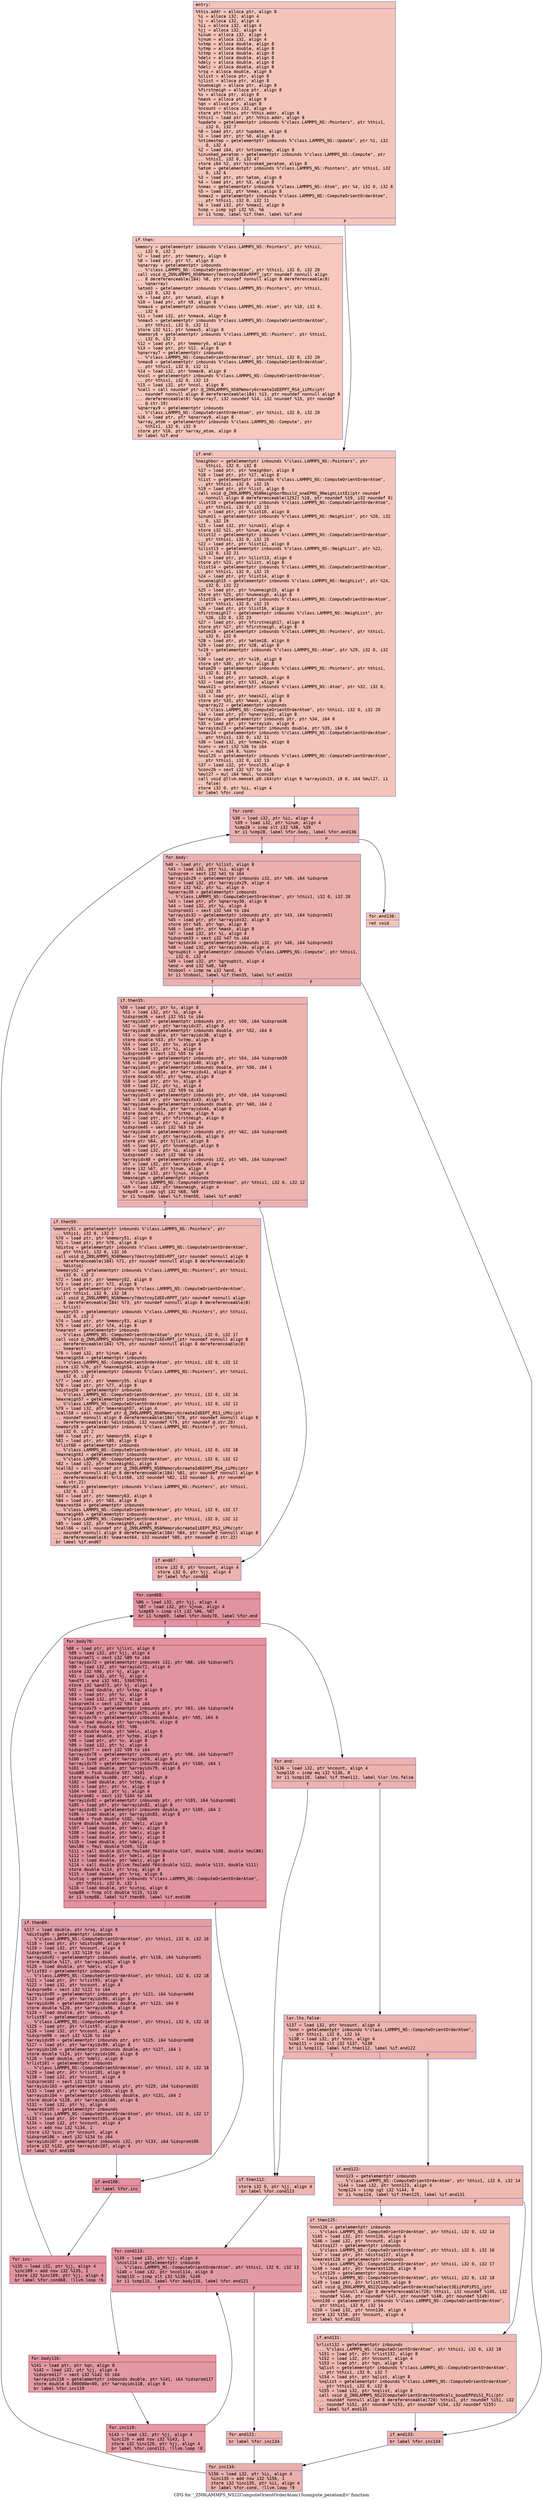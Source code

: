 digraph "CFG for '_ZN9LAMMPS_NS22ComputeOrientOrderAtom15compute_peratomEv' function" {
	label="CFG for '_ZN9LAMMPS_NS22ComputeOrientOrderAtom15compute_peratomEv' function";

	Node0x56462c0d3560 [shape=record,color="#3d50c3ff", style=filled, fillcolor="#e97a5f70" fontname="Courier",label="{entry:\l|  %this.addr = alloca ptr, align 8\l  %i = alloca i32, align 4\l  %j = alloca i32, align 4\l  %ii = alloca i32, align 4\l  %jj = alloca i32, align 4\l  %inum = alloca i32, align 4\l  %jnum = alloca i32, align 4\l  %xtmp = alloca double, align 8\l  %ytmp = alloca double, align 8\l  %ztmp = alloca double, align 8\l  %delx = alloca double, align 8\l  %dely = alloca double, align 8\l  %delz = alloca double, align 8\l  %rsq = alloca double, align 8\l  %ilist = alloca ptr, align 8\l  %jlist = alloca ptr, align 8\l  %numneigh = alloca ptr, align 8\l  %firstneigh = alloca ptr, align 8\l  %x = alloca ptr, align 8\l  %mask = alloca ptr, align 8\l  %qn = alloca ptr, align 8\l  %ncount = alloca i32, align 4\l  store ptr %this, ptr %this.addr, align 8\l  %this1 = load ptr, ptr %this.addr, align 8\l  %update = getelementptr inbounds %\"class.LAMMPS_NS::Pointers\", ptr %this1,\l... i32 0, i32 7\l  %0 = load ptr, ptr %update, align 8\l  %1 = load ptr, ptr %0, align 8\l  %ntimestep = getelementptr inbounds %\"class.LAMMPS_NS::Update\", ptr %1, i32\l... 0, i32 4\l  %2 = load i64, ptr %ntimestep, align 8\l  %invoked_peratom = getelementptr inbounds %\"class.LAMMPS_NS::Compute\", ptr\l... %this1, i32 0, i32 47\l  store i64 %2, ptr %invoked_peratom, align 8\l  %atom = getelementptr inbounds %\"class.LAMMPS_NS::Pointers\", ptr %this1, i32\l... 0, i32 6\l  %3 = load ptr, ptr %atom, align 8\l  %4 = load ptr, ptr %3, align 8\l  %nmax = getelementptr inbounds %\"class.LAMMPS_NS::Atom\", ptr %4, i32 0, i32 6\l  %5 = load i32, ptr %nmax, align 8\l  %nmax2 = getelementptr inbounds %\"class.LAMMPS_NS::ComputeOrientOrderAtom\",\l... ptr %this1, i32 0, i32 11\l  %6 = load i32, ptr %nmax2, align 8\l  %cmp = icmp sgt i32 %5, %6\l  br i1 %cmp, label %if.then, label %if.end\l|{<s0>T|<s1>F}}"];
	Node0x56462c0d3560:s0 -> Node0x56462c0d5860[tooltip="entry -> if.then\nProbability 50.00%" ];
	Node0x56462c0d3560:s1 -> Node0x56462c0d58d0[tooltip="entry -> if.end\nProbability 50.00%" ];
	Node0x56462c0d5860 [shape=record,color="#3d50c3ff", style=filled, fillcolor="#ed836670" fontname="Courier",label="{if.then:\l|  %memory = getelementptr inbounds %\"class.LAMMPS_NS::Pointers\", ptr %this1,\l... i32 0, i32 2\l  %7 = load ptr, ptr %memory, align 8\l  %8 = load ptr, ptr %7, align 8\l  %qnarray = getelementptr inbounds\l... %\"class.LAMMPS_NS::ComputeOrientOrderAtom\", ptr %this1, i32 0, i32 20\l  call void @_ZN9LAMMPS_NS6Memory7destroyIdEEvRPPT_(ptr noundef nonnull align\l... 8 dereferenceable(184) %8, ptr noundef nonnull align 8 dereferenceable(8)\l... %qnarray)\l  %atom3 = getelementptr inbounds %\"class.LAMMPS_NS::Pointers\", ptr %this1,\l... i32 0, i32 6\l  %9 = load ptr, ptr %atom3, align 8\l  %10 = load ptr, ptr %9, align 8\l  %nmax4 = getelementptr inbounds %\"class.LAMMPS_NS::Atom\", ptr %10, i32 0,\l... i32 6\l  %11 = load i32, ptr %nmax4, align 8\l  %nmax5 = getelementptr inbounds %\"class.LAMMPS_NS::ComputeOrientOrderAtom\",\l... ptr %this1, i32 0, i32 11\l  store i32 %11, ptr %nmax5, align 8\l  %memory6 = getelementptr inbounds %\"class.LAMMPS_NS::Pointers\", ptr %this1,\l... i32 0, i32 2\l  %12 = load ptr, ptr %memory6, align 8\l  %13 = load ptr, ptr %12, align 8\l  %qnarray7 = getelementptr inbounds\l... %\"class.LAMMPS_NS::ComputeOrientOrderAtom\", ptr %this1, i32 0, i32 20\l  %nmax8 = getelementptr inbounds %\"class.LAMMPS_NS::ComputeOrientOrderAtom\",\l... ptr %this1, i32 0, i32 11\l  %14 = load i32, ptr %nmax8, align 8\l  %ncol = getelementptr inbounds %\"class.LAMMPS_NS::ComputeOrientOrderAtom\",\l... ptr %this1, i32 0, i32 13\l  %15 = load i32, ptr %ncol, align 8\l  %call = call noundef ptr @_ZN9LAMMPS_NS6Memory6createIdEEPPT_RS4_iiPKc(ptr\l... noundef nonnull align 8 dereferenceable(184) %13, ptr noundef nonnull align 8\l... dereferenceable(8) %qnarray7, i32 noundef %14, i32 noundef %15, ptr noundef\l... @.str.19)\l  %qnarray9 = getelementptr inbounds\l... %\"class.LAMMPS_NS::ComputeOrientOrderAtom\", ptr %this1, i32 0, i32 20\l  %16 = load ptr, ptr %qnarray9, align 8\l  %array_atom = getelementptr inbounds %\"class.LAMMPS_NS::Compute\", ptr\l... %this1, i32 0, i32 9\l  store ptr %16, ptr %array_atom, align 8\l  br label %if.end\l}"];
	Node0x56462c0d5860 -> Node0x56462c0d58d0[tooltip="if.then -> if.end\nProbability 100.00%" ];
	Node0x56462c0d58d0 [shape=record,color="#3d50c3ff", style=filled, fillcolor="#e97a5f70" fontname="Courier",label="{if.end:\l|  %neighbor = getelementptr inbounds %\"class.LAMMPS_NS::Pointers\", ptr\l... %this1, i32 0, i32 8\l  %17 = load ptr, ptr %neighbor, align 8\l  %18 = load ptr, ptr %17, align 8\l  %list = getelementptr inbounds %\"class.LAMMPS_NS::ComputeOrientOrderAtom\",\l... ptr %this1, i32 0, i32 15\l  %19 = load ptr, ptr %list, align 8\l  call void @_ZN9LAMMPS_NS8Neighbor9build_oneEPNS_9NeighListEi(ptr noundef\l... nonnull align 8 dereferenceable(1252) %18, ptr noundef %19, i32 noundef 0)\l  %list10 = getelementptr inbounds %\"class.LAMMPS_NS::ComputeOrientOrderAtom\",\l... ptr %this1, i32 0, i32 15\l  %20 = load ptr, ptr %list10, align 8\l  %inum11 = getelementptr inbounds %\"class.LAMMPS_NS::NeighList\", ptr %20, i32\l... 0, i32 19\l  %21 = load i32, ptr %inum11, align 4\l  store i32 %21, ptr %inum, align 4\l  %list12 = getelementptr inbounds %\"class.LAMMPS_NS::ComputeOrientOrderAtom\",\l... ptr %this1, i32 0, i32 15\l  %22 = load ptr, ptr %list12, align 8\l  %ilist13 = getelementptr inbounds %\"class.LAMMPS_NS::NeighList\", ptr %22,\l... i32 0, i32 21\l  %23 = load ptr, ptr %ilist13, align 8\l  store ptr %23, ptr %ilist, align 8\l  %list14 = getelementptr inbounds %\"class.LAMMPS_NS::ComputeOrientOrderAtom\",\l... ptr %this1, i32 0, i32 15\l  %24 = load ptr, ptr %list14, align 8\l  %numneigh15 = getelementptr inbounds %\"class.LAMMPS_NS::NeighList\", ptr %24,\l... i32 0, i32 22\l  %25 = load ptr, ptr %numneigh15, align 8\l  store ptr %25, ptr %numneigh, align 8\l  %list16 = getelementptr inbounds %\"class.LAMMPS_NS::ComputeOrientOrderAtom\",\l... ptr %this1, i32 0, i32 15\l  %26 = load ptr, ptr %list16, align 8\l  %firstneigh17 = getelementptr inbounds %\"class.LAMMPS_NS::NeighList\", ptr\l... %26, i32 0, i32 23\l  %27 = load ptr, ptr %firstneigh17, align 8\l  store ptr %27, ptr %firstneigh, align 8\l  %atom18 = getelementptr inbounds %\"class.LAMMPS_NS::Pointers\", ptr %this1,\l... i32 0, i32 6\l  %28 = load ptr, ptr %atom18, align 8\l  %29 = load ptr, ptr %28, align 8\l  %x19 = getelementptr inbounds %\"class.LAMMPS_NS::Atom\", ptr %29, i32 0, i32\l... 37\l  %30 = load ptr, ptr %x19, align 8\l  store ptr %30, ptr %x, align 8\l  %atom20 = getelementptr inbounds %\"class.LAMMPS_NS::Pointers\", ptr %this1,\l... i32 0, i32 6\l  %31 = load ptr, ptr %atom20, align 8\l  %32 = load ptr, ptr %31, align 8\l  %mask21 = getelementptr inbounds %\"class.LAMMPS_NS::Atom\", ptr %32, i32 0,\l... i32 35\l  %33 = load ptr, ptr %mask21, align 8\l  store ptr %33, ptr %mask, align 8\l  %qnarray22 = getelementptr inbounds\l... %\"class.LAMMPS_NS::ComputeOrientOrderAtom\", ptr %this1, i32 0, i32 20\l  %34 = load ptr, ptr %qnarray22, align 8\l  %arrayidx = getelementptr inbounds ptr, ptr %34, i64 0\l  %35 = load ptr, ptr %arrayidx, align 8\l  %arrayidx23 = getelementptr inbounds double, ptr %35, i64 0\l  %nmax24 = getelementptr inbounds %\"class.LAMMPS_NS::ComputeOrientOrderAtom\",\l... ptr %this1, i32 0, i32 11\l  %36 = load i32, ptr %nmax24, align 8\l  %conv = sext i32 %36 to i64\l  %mul = mul i64 8, %conv\l  %ncol25 = getelementptr inbounds %\"class.LAMMPS_NS::ComputeOrientOrderAtom\",\l... ptr %this1, i32 0, i32 13\l  %37 = load i32, ptr %ncol25, align 8\l  %conv26 = sext i32 %37 to i64\l  %mul27 = mul i64 %mul, %conv26\l  call void @llvm.memset.p0.i64(ptr align 8 %arrayidx23, i8 0, i64 %mul27, i1\l... false)\l  store i32 0, ptr %ii, align 4\l  br label %for.cond\l}"];
	Node0x56462c0d58d0 -> Node0x56462c0d9940[tooltip="if.end -> for.cond\nProbability 100.00%" ];
	Node0x56462c0d9940 [shape=record,color="#3d50c3ff", style=filled, fillcolor="#d24b4070" fontname="Courier",label="{for.cond:\l|  %38 = load i32, ptr %ii, align 4\l  %39 = load i32, ptr %inum, align 4\l  %cmp28 = icmp slt i32 %38, %39\l  br i1 %cmp28, label %for.body, label %for.end136\l|{<s0>T|<s1>F}}"];
	Node0x56462c0d9940:s0 -> Node0x56462c0d9b90[tooltip="for.cond -> for.body\nProbability 96.88%" ];
	Node0x56462c0d9940:s1 -> Node0x56462c0d9be0[tooltip="for.cond -> for.end136\nProbability 3.12%" ];
	Node0x56462c0d9b90 [shape=record,color="#3d50c3ff", style=filled, fillcolor="#d24b4070" fontname="Courier",label="{for.body:\l|  %40 = load ptr, ptr %ilist, align 8\l  %41 = load i32, ptr %ii, align 4\l  %idxprom = sext i32 %41 to i64\l  %arrayidx29 = getelementptr inbounds i32, ptr %40, i64 %idxprom\l  %42 = load i32, ptr %arrayidx29, align 4\l  store i32 %42, ptr %i, align 4\l  %qnarray30 = getelementptr inbounds\l... %\"class.LAMMPS_NS::ComputeOrientOrderAtom\", ptr %this1, i32 0, i32 20\l  %43 = load ptr, ptr %qnarray30, align 8\l  %44 = load i32, ptr %i, align 4\l  %idxprom31 = sext i32 %44 to i64\l  %arrayidx32 = getelementptr inbounds ptr, ptr %43, i64 %idxprom31\l  %45 = load ptr, ptr %arrayidx32, align 8\l  store ptr %45, ptr %qn, align 8\l  %46 = load ptr, ptr %mask, align 8\l  %47 = load i32, ptr %i, align 4\l  %idxprom33 = sext i32 %47 to i64\l  %arrayidx34 = getelementptr inbounds i32, ptr %46, i64 %idxprom33\l  %48 = load i32, ptr %arrayidx34, align 4\l  %groupbit = getelementptr inbounds %\"class.LAMMPS_NS::Compute\", ptr %this1,\l... i32 0, i32 4\l  %49 = load i32, ptr %groupbit, align 4\l  %and = and i32 %48, %49\l  %tobool = icmp ne i32 %and, 0\l  br i1 %tobool, label %if.then35, label %if.end133\l|{<s0>T|<s1>F}}"];
	Node0x56462c0d9b90:s0 -> Node0x56462c0db2e0[tooltip="for.body -> if.then35\nProbability 62.50%" ];
	Node0x56462c0d9b90:s1 -> Node0x56462c0db360[tooltip="for.body -> if.end133\nProbability 37.50%" ];
	Node0x56462c0db2e0 [shape=record,color="#3d50c3ff", style=filled, fillcolor="#d6524470" fontname="Courier",label="{if.then35:\l|  %50 = load ptr, ptr %x, align 8\l  %51 = load i32, ptr %i, align 4\l  %idxprom36 = sext i32 %51 to i64\l  %arrayidx37 = getelementptr inbounds ptr, ptr %50, i64 %idxprom36\l  %52 = load ptr, ptr %arrayidx37, align 8\l  %arrayidx38 = getelementptr inbounds double, ptr %52, i64 0\l  %53 = load double, ptr %arrayidx38, align 8\l  store double %53, ptr %xtmp, align 8\l  %54 = load ptr, ptr %x, align 8\l  %55 = load i32, ptr %i, align 4\l  %idxprom39 = sext i32 %55 to i64\l  %arrayidx40 = getelementptr inbounds ptr, ptr %54, i64 %idxprom39\l  %56 = load ptr, ptr %arrayidx40, align 8\l  %arrayidx41 = getelementptr inbounds double, ptr %56, i64 1\l  %57 = load double, ptr %arrayidx41, align 8\l  store double %57, ptr %ytmp, align 8\l  %58 = load ptr, ptr %x, align 8\l  %59 = load i32, ptr %i, align 4\l  %idxprom42 = sext i32 %59 to i64\l  %arrayidx43 = getelementptr inbounds ptr, ptr %58, i64 %idxprom42\l  %60 = load ptr, ptr %arrayidx43, align 8\l  %arrayidx44 = getelementptr inbounds double, ptr %60, i64 2\l  %61 = load double, ptr %arrayidx44, align 8\l  store double %61, ptr %ztmp, align 8\l  %62 = load ptr, ptr %firstneigh, align 8\l  %63 = load i32, ptr %i, align 4\l  %idxprom45 = sext i32 %63 to i64\l  %arrayidx46 = getelementptr inbounds ptr, ptr %62, i64 %idxprom45\l  %64 = load ptr, ptr %arrayidx46, align 8\l  store ptr %64, ptr %jlist, align 8\l  %65 = load ptr, ptr %numneigh, align 8\l  %66 = load i32, ptr %i, align 4\l  %idxprom47 = sext i32 %66 to i64\l  %arrayidx48 = getelementptr inbounds i32, ptr %65, i64 %idxprom47\l  %67 = load i32, ptr %arrayidx48, align 4\l  store i32 %67, ptr %jnum, align 4\l  %68 = load i32, ptr %jnum, align 4\l  %maxneigh = getelementptr inbounds\l... %\"class.LAMMPS_NS::ComputeOrientOrderAtom\", ptr %this1, i32 0, i32 12\l  %69 = load i32, ptr %maxneigh, align 4\l  %cmp49 = icmp sgt i32 %68, %69\l  br i1 %cmp49, label %if.then50, label %if.end67\l|{<s0>T|<s1>F}}"];
	Node0x56462c0db2e0:s0 -> Node0x56462c0d76c0[tooltip="if.then35 -> if.then50\nProbability 50.00%" ];
	Node0x56462c0db2e0:s1 -> Node0x56462c0d7740[tooltip="if.then35 -> if.end67\nProbability 50.00%" ];
	Node0x56462c0d76c0 [shape=record,color="#3d50c3ff", style=filled, fillcolor="#dc5d4a70" fontname="Courier",label="{if.then50:\l|  %memory51 = getelementptr inbounds %\"class.LAMMPS_NS::Pointers\", ptr\l... %this1, i32 0, i32 2\l  %70 = load ptr, ptr %memory51, align 8\l  %71 = load ptr, ptr %70, align 8\l  %distsq = getelementptr inbounds %\"class.LAMMPS_NS::ComputeOrientOrderAtom\",\l... ptr %this1, i32 0, i32 16\l  call void @_ZN9LAMMPS_NS6Memory7destroyIdEEvRPT_(ptr noundef nonnull align 8\l... dereferenceable(184) %71, ptr noundef nonnull align 8 dereferenceable(8)\l... %distsq)\l  %memory52 = getelementptr inbounds %\"class.LAMMPS_NS::Pointers\", ptr %this1,\l... i32 0, i32 2\l  %72 = load ptr, ptr %memory52, align 8\l  %73 = load ptr, ptr %72, align 8\l  %rlist = getelementptr inbounds %\"class.LAMMPS_NS::ComputeOrientOrderAtom\",\l... ptr %this1, i32 0, i32 18\l  call void @_ZN9LAMMPS_NS6Memory7destroyIdEEvRPPT_(ptr noundef nonnull align\l... 8 dereferenceable(184) %73, ptr noundef nonnull align 8 dereferenceable(8)\l... %rlist)\l  %memory53 = getelementptr inbounds %\"class.LAMMPS_NS::Pointers\", ptr %this1,\l... i32 0, i32 2\l  %74 = load ptr, ptr %memory53, align 8\l  %75 = load ptr, ptr %74, align 8\l  %nearest = getelementptr inbounds\l... %\"class.LAMMPS_NS::ComputeOrientOrderAtom\", ptr %this1, i32 0, i32 17\l  call void @_ZN9LAMMPS_NS6Memory7destroyIiEEvRPT_(ptr noundef nonnull align 8\l... dereferenceable(184) %75, ptr noundef nonnull align 8 dereferenceable(8)\l... %nearest)\l  %76 = load i32, ptr %jnum, align 4\l  %maxneigh54 = getelementptr inbounds\l... %\"class.LAMMPS_NS::ComputeOrientOrderAtom\", ptr %this1, i32 0, i32 12\l  store i32 %76, ptr %maxneigh54, align 4\l  %memory55 = getelementptr inbounds %\"class.LAMMPS_NS::Pointers\", ptr %this1,\l... i32 0, i32 2\l  %77 = load ptr, ptr %memory55, align 8\l  %78 = load ptr, ptr %77, align 8\l  %distsq56 = getelementptr inbounds\l... %\"class.LAMMPS_NS::ComputeOrientOrderAtom\", ptr %this1, i32 0, i32 16\l  %maxneigh57 = getelementptr inbounds\l... %\"class.LAMMPS_NS::ComputeOrientOrderAtom\", ptr %this1, i32 0, i32 12\l  %79 = load i32, ptr %maxneigh57, align 4\l  %call58 = call noundef ptr @_ZN9LAMMPS_NS6Memory6createIdEEPT_RS3_iPKc(ptr\l... noundef nonnull align 8 dereferenceable(184) %78, ptr noundef nonnull align 8\l... dereferenceable(8) %distsq56, i32 noundef %79, ptr noundef @.str.20)\l  %memory59 = getelementptr inbounds %\"class.LAMMPS_NS::Pointers\", ptr %this1,\l... i32 0, i32 2\l  %80 = load ptr, ptr %memory59, align 8\l  %81 = load ptr, ptr %80, align 8\l  %rlist60 = getelementptr inbounds\l... %\"class.LAMMPS_NS::ComputeOrientOrderAtom\", ptr %this1, i32 0, i32 18\l  %maxneigh61 = getelementptr inbounds\l... %\"class.LAMMPS_NS::ComputeOrientOrderAtom\", ptr %this1, i32 0, i32 12\l  %82 = load i32, ptr %maxneigh61, align 4\l  %call62 = call noundef ptr @_ZN9LAMMPS_NS6Memory6createIdEEPPT_RS4_iiPKc(ptr\l... noundef nonnull align 8 dereferenceable(184) %81, ptr noundef nonnull align 8\l... dereferenceable(8) %rlist60, i32 noundef %82, i32 noundef 3, ptr noundef\l... @.str.21)\l  %memory63 = getelementptr inbounds %\"class.LAMMPS_NS::Pointers\", ptr %this1,\l... i32 0, i32 2\l  %83 = load ptr, ptr %memory63, align 8\l  %84 = load ptr, ptr %83, align 8\l  %nearest64 = getelementptr inbounds\l... %\"class.LAMMPS_NS::ComputeOrientOrderAtom\", ptr %this1, i32 0, i32 17\l  %maxneigh65 = getelementptr inbounds\l... %\"class.LAMMPS_NS::ComputeOrientOrderAtom\", ptr %this1, i32 0, i32 12\l  %85 = load i32, ptr %maxneigh65, align 4\l  %call66 = call noundef ptr @_ZN9LAMMPS_NS6Memory6createIiEEPT_RS3_iPKc(ptr\l... noundef nonnull align 8 dereferenceable(184) %84, ptr noundef nonnull align 8\l... dereferenceable(8) %nearest64, i32 noundef %85, ptr noundef @.str.22)\l  br label %if.end67\l}"];
	Node0x56462c0d76c0 -> Node0x56462c0d7740[tooltip="if.then50 -> if.end67\nProbability 100.00%" ];
	Node0x56462c0d7740 [shape=record,color="#3d50c3ff", style=filled, fillcolor="#d6524470" fontname="Courier",label="{if.end67:\l|  store i32 0, ptr %ncount, align 4\l  store i32 0, ptr %jj, align 4\l  br label %for.cond68\l}"];
	Node0x56462c0d7740 -> Node0x56462c0df6a0[tooltip="if.end67 -> for.cond68\nProbability 100.00%" ];
	Node0x56462c0df6a0 [shape=record,color="#b70d28ff", style=filled, fillcolor="#b70d2870" fontname="Courier",label="{for.cond68:\l|  %86 = load i32, ptr %jj, align 4\l  %87 = load i32, ptr %jnum, align 4\l  %cmp69 = icmp slt i32 %86, %87\l  br i1 %cmp69, label %for.body70, label %for.end\l|{<s0>T|<s1>F}}"];
	Node0x56462c0df6a0:s0 -> Node0x56462c0df8f0[tooltip="for.cond68 -> for.body70\nProbability 96.88%" ];
	Node0x56462c0df6a0:s1 -> Node0x56462c0df970[tooltip="for.cond68 -> for.end\nProbability 3.12%" ];
	Node0x56462c0df8f0 [shape=record,color="#b70d28ff", style=filled, fillcolor="#b70d2870" fontname="Courier",label="{for.body70:\l|  %88 = load ptr, ptr %jlist, align 8\l  %89 = load i32, ptr %jj, align 4\l  %idxprom71 = sext i32 %89 to i64\l  %arrayidx72 = getelementptr inbounds i32, ptr %88, i64 %idxprom71\l  %90 = load i32, ptr %arrayidx72, align 4\l  store i32 %90, ptr %j, align 4\l  %91 = load i32, ptr %j, align 4\l  %and73 = and i32 %91, 536870911\l  store i32 %and73, ptr %j, align 4\l  %92 = load double, ptr %xtmp, align 8\l  %93 = load ptr, ptr %x, align 8\l  %94 = load i32, ptr %j, align 4\l  %idxprom74 = sext i32 %94 to i64\l  %arrayidx75 = getelementptr inbounds ptr, ptr %93, i64 %idxprom74\l  %95 = load ptr, ptr %arrayidx75, align 8\l  %arrayidx76 = getelementptr inbounds double, ptr %95, i64 0\l  %96 = load double, ptr %arrayidx76, align 8\l  %sub = fsub double %92, %96\l  store double %sub, ptr %delx, align 8\l  %97 = load double, ptr %ytmp, align 8\l  %98 = load ptr, ptr %x, align 8\l  %99 = load i32, ptr %j, align 4\l  %idxprom77 = sext i32 %99 to i64\l  %arrayidx78 = getelementptr inbounds ptr, ptr %98, i64 %idxprom77\l  %100 = load ptr, ptr %arrayidx78, align 8\l  %arrayidx79 = getelementptr inbounds double, ptr %100, i64 1\l  %101 = load double, ptr %arrayidx79, align 8\l  %sub80 = fsub double %97, %101\l  store double %sub80, ptr %dely, align 8\l  %102 = load double, ptr %ztmp, align 8\l  %103 = load ptr, ptr %x, align 8\l  %104 = load i32, ptr %j, align 4\l  %idxprom81 = sext i32 %104 to i64\l  %arrayidx82 = getelementptr inbounds ptr, ptr %103, i64 %idxprom81\l  %105 = load ptr, ptr %arrayidx82, align 8\l  %arrayidx83 = getelementptr inbounds double, ptr %105, i64 2\l  %106 = load double, ptr %arrayidx83, align 8\l  %sub84 = fsub double %102, %106\l  store double %sub84, ptr %delz, align 8\l  %107 = load double, ptr %delx, align 8\l  %108 = load double, ptr %delx, align 8\l  %109 = load double, ptr %dely, align 8\l  %110 = load double, ptr %dely, align 8\l  %mul86 = fmul double %109, %110\l  %111 = call double @llvm.fmuladd.f64(double %107, double %108, double %mul86)\l  %112 = load double, ptr %delz, align 8\l  %113 = load double, ptr %delz, align 8\l  %114 = call double @llvm.fmuladd.f64(double %112, double %113, double %111)\l  store double %114, ptr %rsq, align 8\l  %115 = load double, ptr %rsq, align 8\l  %cutsq = getelementptr inbounds %\"class.LAMMPS_NS::ComputeOrientOrderAtom\",\l... ptr %this1, i32 0, i32 1\l  %116 = load double, ptr %cutsq, align 8\l  %cmp88 = fcmp olt double %115, %116\l  br i1 %cmp88, label %if.then89, label %if.end108\l|{<s0>T|<s1>F}}"];
	Node0x56462c0df8f0:s0 -> Node0x56462c0e2230[tooltip="for.body70 -> if.then89\nProbability 50.00%" ];
	Node0x56462c0df8f0:s1 -> Node0x56462c0e2280[tooltip="for.body70 -> if.end108\nProbability 50.00%" ];
	Node0x56462c0e2230 [shape=record,color="#3d50c3ff", style=filled, fillcolor="#be242e70" fontname="Courier",label="{if.then89:\l|  %117 = load double, ptr %rsq, align 8\l  %distsq90 = getelementptr inbounds\l... %\"class.LAMMPS_NS::ComputeOrientOrderAtom\", ptr %this1, i32 0, i32 16\l  %118 = load ptr, ptr %distsq90, align 8\l  %119 = load i32, ptr %ncount, align 4\l  %idxprom91 = sext i32 %119 to i64\l  %arrayidx92 = getelementptr inbounds double, ptr %118, i64 %idxprom91\l  store double %117, ptr %arrayidx92, align 8\l  %120 = load double, ptr %delx, align 8\l  %rlist93 = getelementptr inbounds\l... %\"class.LAMMPS_NS::ComputeOrientOrderAtom\", ptr %this1, i32 0, i32 18\l  %121 = load ptr, ptr %rlist93, align 8\l  %122 = load i32, ptr %ncount, align 4\l  %idxprom94 = sext i32 %122 to i64\l  %arrayidx95 = getelementptr inbounds ptr, ptr %121, i64 %idxprom94\l  %123 = load ptr, ptr %arrayidx95, align 8\l  %arrayidx96 = getelementptr inbounds double, ptr %123, i64 0\l  store double %120, ptr %arrayidx96, align 8\l  %124 = load double, ptr %dely, align 8\l  %rlist97 = getelementptr inbounds\l... %\"class.LAMMPS_NS::ComputeOrientOrderAtom\", ptr %this1, i32 0, i32 18\l  %125 = load ptr, ptr %rlist97, align 8\l  %126 = load i32, ptr %ncount, align 4\l  %idxprom98 = sext i32 %126 to i64\l  %arrayidx99 = getelementptr inbounds ptr, ptr %125, i64 %idxprom98\l  %127 = load ptr, ptr %arrayidx99, align 8\l  %arrayidx100 = getelementptr inbounds double, ptr %127, i64 1\l  store double %124, ptr %arrayidx100, align 8\l  %128 = load double, ptr %delz, align 8\l  %rlist101 = getelementptr inbounds\l... %\"class.LAMMPS_NS::ComputeOrientOrderAtom\", ptr %this1, i32 0, i32 18\l  %129 = load ptr, ptr %rlist101, align 8\l  %130 = load i32, ptr %ncount, align 4\l  %idxprom102 = sext i32 %130 to i64\l  %arrayidx103 = getelementptr inbounds ptr, ptr %129, i64 %idxprom102\l  %131 = load ptr, ptr %arrayidx103, align 8\l  %arrayidx104 = getelementptr inbounds double, ptr %131, i64 2\l  store double %128, ptr %arrayidx104, align 8\l  %132 = load i32, ptr %j, align 4\l  %nearest105 = getelementptr inbounds\l... %\"class.LAMMPS_NS::ComputeOrientOrderAtom\", ptr %this1, i32 0, i32 17\l  %133 = load ptr, ptr %nearest105, align 8\l  %134 = load i32, ptr %ncount, align 4\l  %inc = add nsw i32 %134, 1\l  store i32 %inc, ptr %ncount, align 4\l  %idxprom106 = sext i32 %134 to i64\l  %arrayidx107 = getelementptr inbounds i32, ptr %133, i64 %idxprom106\l  store i32 %132, ptr %arrayidx107, align 4\l  br label %if.end108\l}"];
	Node0x56462c0e2230 -> Node0x56462c0e2280[tooltip="if.then89 -> if.end108\nProbability 100.00%" ];
	Node0x56462c0e2280 [shape=record,color="#b70d28ff", style=filled, fillcolor="#b70d2870" fontname="Courier",label="{if.end108:\l|  br label %for.inc\l}"];
	Node0x56462c0e2280 -> Node0x56462c0e3ff0[tooltip="if.end108 -> for.inc\nProbability 100.00%" ];
	Node0x56462c0e3ff0 [shape=record,color="#b70d28ff", style=filled, fillcolor="#b70d2870" fontname="Courier",label="{for.inc:\l|  %135 = load i32, ptr %jj, align 4\l  %inc109 = add nsw i32 %135, 1\l  store i32 %inc109, ptr %jj, align 4\l  br label %for.cond68, !llvm.loop !6\l}"];
	Node0x56462c0e3ff0 -> Node0x56462c0df6a0[tooltip="for.inc -> for.cond68\nProbability 100.00%" ];
	Node0x56462c0df970 [shape=record,color="#3d50c3ff", style=filled, fillcolor="#d6524470" fontname="Courier",label="{for.end:\l|  %136 = load i32, ptr %ncount, align 4\l  %cmp110 = icmp eq i32 %136, 0\l  br i1 %cmp110, label %if.then112, label %lor.lhs.false\l|{<s0>T|<s1>F}}"];
	Node0x56462c0df970:s0 -> Node0x56462c0e4510[tooltip="for.end -> if.then112\nProbability 37.50%" ];
	Node0x56462c0df970:s1 -> Node0x56462c0e4590[tooltip="for.end -> lor.lhs.false\nProbability 62.50%" ];
	Node0x56462c0e4590 [shape=record,color="#3d50c3ff", style=filled, fillcolor="#d8564670" fontname="Courier",label="{lor.lhs.false:\l|  %137 = load i32, ptr %ncount, align 4\l  %nnn = getelementptr inbounds %\"class.LAMMPS_NS::ComputeOrientOrderAtom\",\l... ptr %this1, i32 0, i32 14\l  %138 = load i32, ptr %nnn, align 4\l  %cmp111 = icmp slt i32 %137, %138\l  br i1 %cmp111, label %if.then112, label %if.end122\l|{<s0>T|<s1>F}}"];
	Node0x56462c0e4590:s0 -> Node0x56462c0e4510[tooltip="lor.lhs.false -> if.then112\nProbability 50.00%" ];
	Node0x56462c0e4590:s1 -> Node0x56462c0e4950[tooltip="lor.lhs.false -> if.end122\nProbability 50.00%" ];
	Node0x56462c0e4510 [shape=record,color="#3d50c3ff", style=filled, fillcolor="#d8564670" fontname="Courier",label="{if.then112:\l|  store i32 0, ptr %jj, align 4\l  br label %for.cond113\l}"];
	Node0x56462c0e4510 -> Node0x56462c0e4b20[tooltip="if.then112 -> for.cond113\nProbability 100.00%" ];
	Node0x56462c0e4b20 [shape=record,color="#b70d28ff", style=filled, fillcolor="#bb1b2c70" fontname="Courier",label="{for.cond113:\l|  %139 = load i32, ptr %jj, align 4\l  %ncol114 = getelementptr inbounds\l... %\"class.LAMMPS_NS::ComputeOrientOrderAtom\", ptr %this1, i32 0, i32 13\l  %140 = load i32, ptr %ncol114, align 8\l  %cmp115 = icmp slt i32 %139, %140\l  br i1 %cmp115, label %for.body116, label %for.end121\l|{<s0>T|<s1>F}}"];
	Node0x56462c0e4b20:s0 -> Node0x56462c0e4ea0[tooltip="for.cond113 -> for.body116\nProbability 96.88%" ];
	Node0x56462c0e4b20:s1 -> Node0x56462c0e4f20[tooltip="for.cond113 -> for.end121\nProbability 3.12%" ];
	Node0x56462c0e4ea0 [shape=record,color="#b70d28ff", style=filled, fillcolor="#bb1b2c70" fontname="Courier",label="{for.body116:\l|  %141 = load ptr, ptr %qn, align 8\l  %142 = load i32, ptr %jj, align 4\l  %idxprom117 = sext i32 %142 to i64\l  %arrayidx118 = getelementptr inbounds double, ptr %141, i64 %idxprom117\l  store double 0.000000e+00, ptr %arrayidx118, align 8\l  br label %for.inc119\l}"];
	Node0x56462c0e4ea0 -> Node0x56462c0e5360[tooltip="for.body116 -> for.inc119\nProbability 100.00%" ];
	Node0x56462c0e5360 [shape=record,color="#b70d28ff", style=filled, fillcolor="#bb1b2c70" fontname="Courier",label="{for.inc119:\l|  %143 = load i32, ptr %jj, align 4\l  %inc120 = add nsw i32 %143, 1\l  store i32 %inc120, ptr %jj, align 4\l  br label %for.cond113, !llvm.loop !8\l}"];
	Node0x56462c0e5360 -> Node0x56462c0e4b20[tooltip="for.inc119 -> for.cond113\nProbability 100.00%" ];
	Node0x56462c0e4f20 [shape=record,color="#3d50c3ff", style=filled, fillcolor="#d8564670" fontname="Courier",label="{for.end121:\l|  br label %for.inc134\l}"];
	Node0x56462c0e4f20 -> Node0x56462c0e57e0[tooltip="for.end121 -> for.inc134\nProbability 100.00%" ];
	Node0x56462c0e4950 [shape=record,color="#3d50c3ff", style=filled, fillcolor="#de614d70" fontname="Courier",label="{if.end122:\l|  %nnn123 = getelementptr inbounds\l... %\"class.LAMMPS_NS::ComputeOrientOrderAtom\", ptr %this1, i32 0, i32 14\l  %144 = load i32, ptr %nnn123, align 4\l  %cmp124 = icmp sgt i32 %144, 0\l  br i1 %cmp124, label %if.then125, label %if.end131\l|{<s0>T|<s1>F}}"];
	Node0x56462c0e4950:s0 -> Node0x56462c0e5ae0[tooltip="if.end122 -> if.then125\nProbability 62.50%" ];
	Node0x56462c0e4950:s1 -> Node0x56462c0e5b60[tooltip="if.end122 -> if.end131\nProbability 37.50%" ];
	Node0x56462c0e5ae0 [shape=record,color="#3d50c3ff", style=filled, fillcolor="#e1675170" fontname="Courier",label="{if.then125:\l|  %nnn126 = getelementptr inbounds\l... %\"class.LAMMPS_NS::ComputeOrientOrderAtom\", ptr %this1, i32 0, i32 14\l  %145 = load i32, ptr %nnn126, align 4\l  %146 = load i32, ptr %ncount, align 4\l  %distsq127 = getelementptr inbounds\l... %\"class.LAMMPS_NS::ComputeOrientOrderAtom\", ptr %this1, i32 0, i32 16\l  %147 = load ptr, ptr %distsq127, align 8\l  %nearest128 = getelementptr inbounds\l... %\"class.LAMMPS_NS::ComputeOrientOrderAtom\", ptr %this1, i32 0, i32 17\l  %148 = load ptr, ptr %nearest128, align 8\l  %rlist129 = getelementptr inbounds\l... %\"class.LAMMPS_NS::ComputeOrientOrderAtom\", ptr %this1, i32 0, i32 18\l  %149 = load ptr, ptr %rlist129, align 8\l  call void @_ZN9LAMMPS_NS22ComputeOrientOrderAtom7select3EiiPdPiPS1_(ptr\l... noundef nonnull align 8 dereferenceable(728) %this1, i32 noundef %145, i32\l... noundef %146, ptr noundef %147, ptr noundef %148, ptr noundef %149)\l  %nnn130 = getelementptr inbounds %\"class.LAMMPS_NS::ComputeOrientOrderAtom\",\l... ptr %this1, i32 0, i32 14\l  %150 = load i32, ptr %nnn130, align 4\l  store i32 %150, ptr %ncount, align 4\l  br label %if.end131\l}"];
	Node0x56462c0e5ae0 -> Node0x56462c0e5b60[tooltip="if.then125 -> if.end131\nProbability 100.00%" ];
	Node0x56462c0e5b60 [shape=record,color="#3d50c3ff", style=filled, fillcolor="#de614d70" fontname="Courier",label="{if.end131:\l|  %rlist132 = getelementptr inbounds\l... %\"class.LAMMPS_NS::ComputeOrientOrderAtom\", ptr %this1, i32 0, i32 18\l  %151 = load ptr, ptr %rlist132, align 8\l  %152 = load i32, ptr %ncount, align 4\l  %153 = load ptr, ptr %qn, align 8\l  %qlist = getelementptr inbounds %\"class.LAMMPS_NS::ComputeOrientOrderAtom\",\l... ptr %this1, i32 0, i32 7\l  %154 = load ptr, ptr %qlist, align 8\l  %nqlist = getelementptr inbounds %\"class.LAMMPS_NS::ComputeOrientOrderAtom\",\l... ptr %this1, i32 0, i32 8\l  %155 = load i32, ptr %nqlist, align 8\l  call void @_ZN9LAMMPS_NS22ComputeOrientOrderAtom9calc_boopEPPdiS1_Pii(ptr\l... noundef nonnull align 8 dereferenceable(728) %this1, ptr noundef %151, i32\l... noundef %152, ptr noundef %153, ptr noundef %154, i32 noundef %155)\l  br label %if.end133\l}"];
	Node0x56462c0e5b60 -> Node0x56462c0db360[tooltip="if.end131 -> if.end133\nProbability 100.00%" ];
	Node0x56462c0db360 [shape=record,color="#3d50c3ff", style=filled, fillcolor="#d6524470" fontname="Courier",label="{if.end133:\l|  br label %for.inc134\l}"];
	Node0x56462c0db360 -> Node0x56462c0e57e0[tooltip="if.end133 -> for.inc134\nProbability 100.00%" ];
	Node0x56462c0e57e0 [shape=record,color="#3d50c3ff", style=filled, fillcolor="#d24b4070" fontname="Courier",label="{for.inc134:\l|  %156 = load i32, ptr %ii, align 4\l  %inc135 = add nsw i32 %156, 1\l  store i32 %inc135, ptr %ii, align 4\l  br label %for.cond, !llvm.loop !9\l}"];
	Node0x56462c0e57e0 -> Node0x56462c0d9940[tooltip="for.inc134 -> for.cond\nProbability 100.00%" ];
	Node0x56462c0d9be0 [shape=record,color="#3d50c3ff", style=filled, fillcolor="#e97a5f70" fontname="Courier",label="{for.end136:\l|  ret void\l}"];
}
